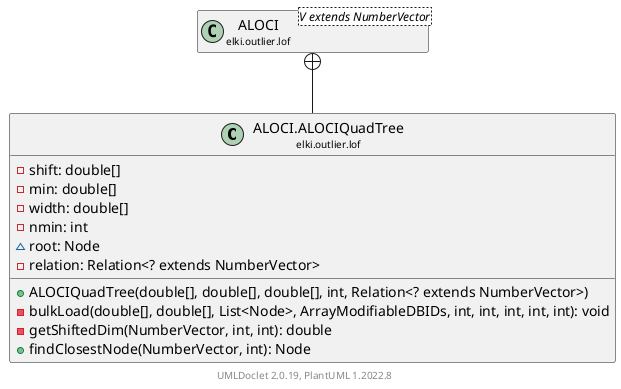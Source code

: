 @startuml
    remove .*\.(Instance|Par|Parameterizer|Factory)$
    set namespaceSeparator none
    hide empty fields
    hide empty methods

    class "<size:14>ALOCI.ALOCIQuadTree\n<size:10>elki.outlier.lof" as elki.outlier.lof.ALOCI.ALOCIQuadTree [[ALOCI.ALOCIQuadTree.html]] {
        -shift: double[]
        -min: double[]
        -width: double[]
        -nmin: int
        ~root: Node
        -relation: Relation<? extends NumberVector>
        +ALOCIQuadTree(double[], double[], double[], int, Relation<? extends NumberVector>)
        -bulkLoad(double[], double[], List<Node>, ArrayModifiableDBIDs, int, int, int, int, int): void
        -getShiftedDim(NumberVector, int, int): double
        +findClosestNode(NumberVector, int): Node
    }

    class "<size:14>ALOCI\n<size:10>elki.outlier.lof" as elki.outlier.lof.ALOCI<V extends NumberVector> [[ALOCI.html]]

    elki.outlier.lof.ALOCI +-- elki.outlier.lof.ALOCI.ALOCIQuadTree

    center footer UMLDoclet 2.0.19, PlantUML 1.2022.8
@enduml
